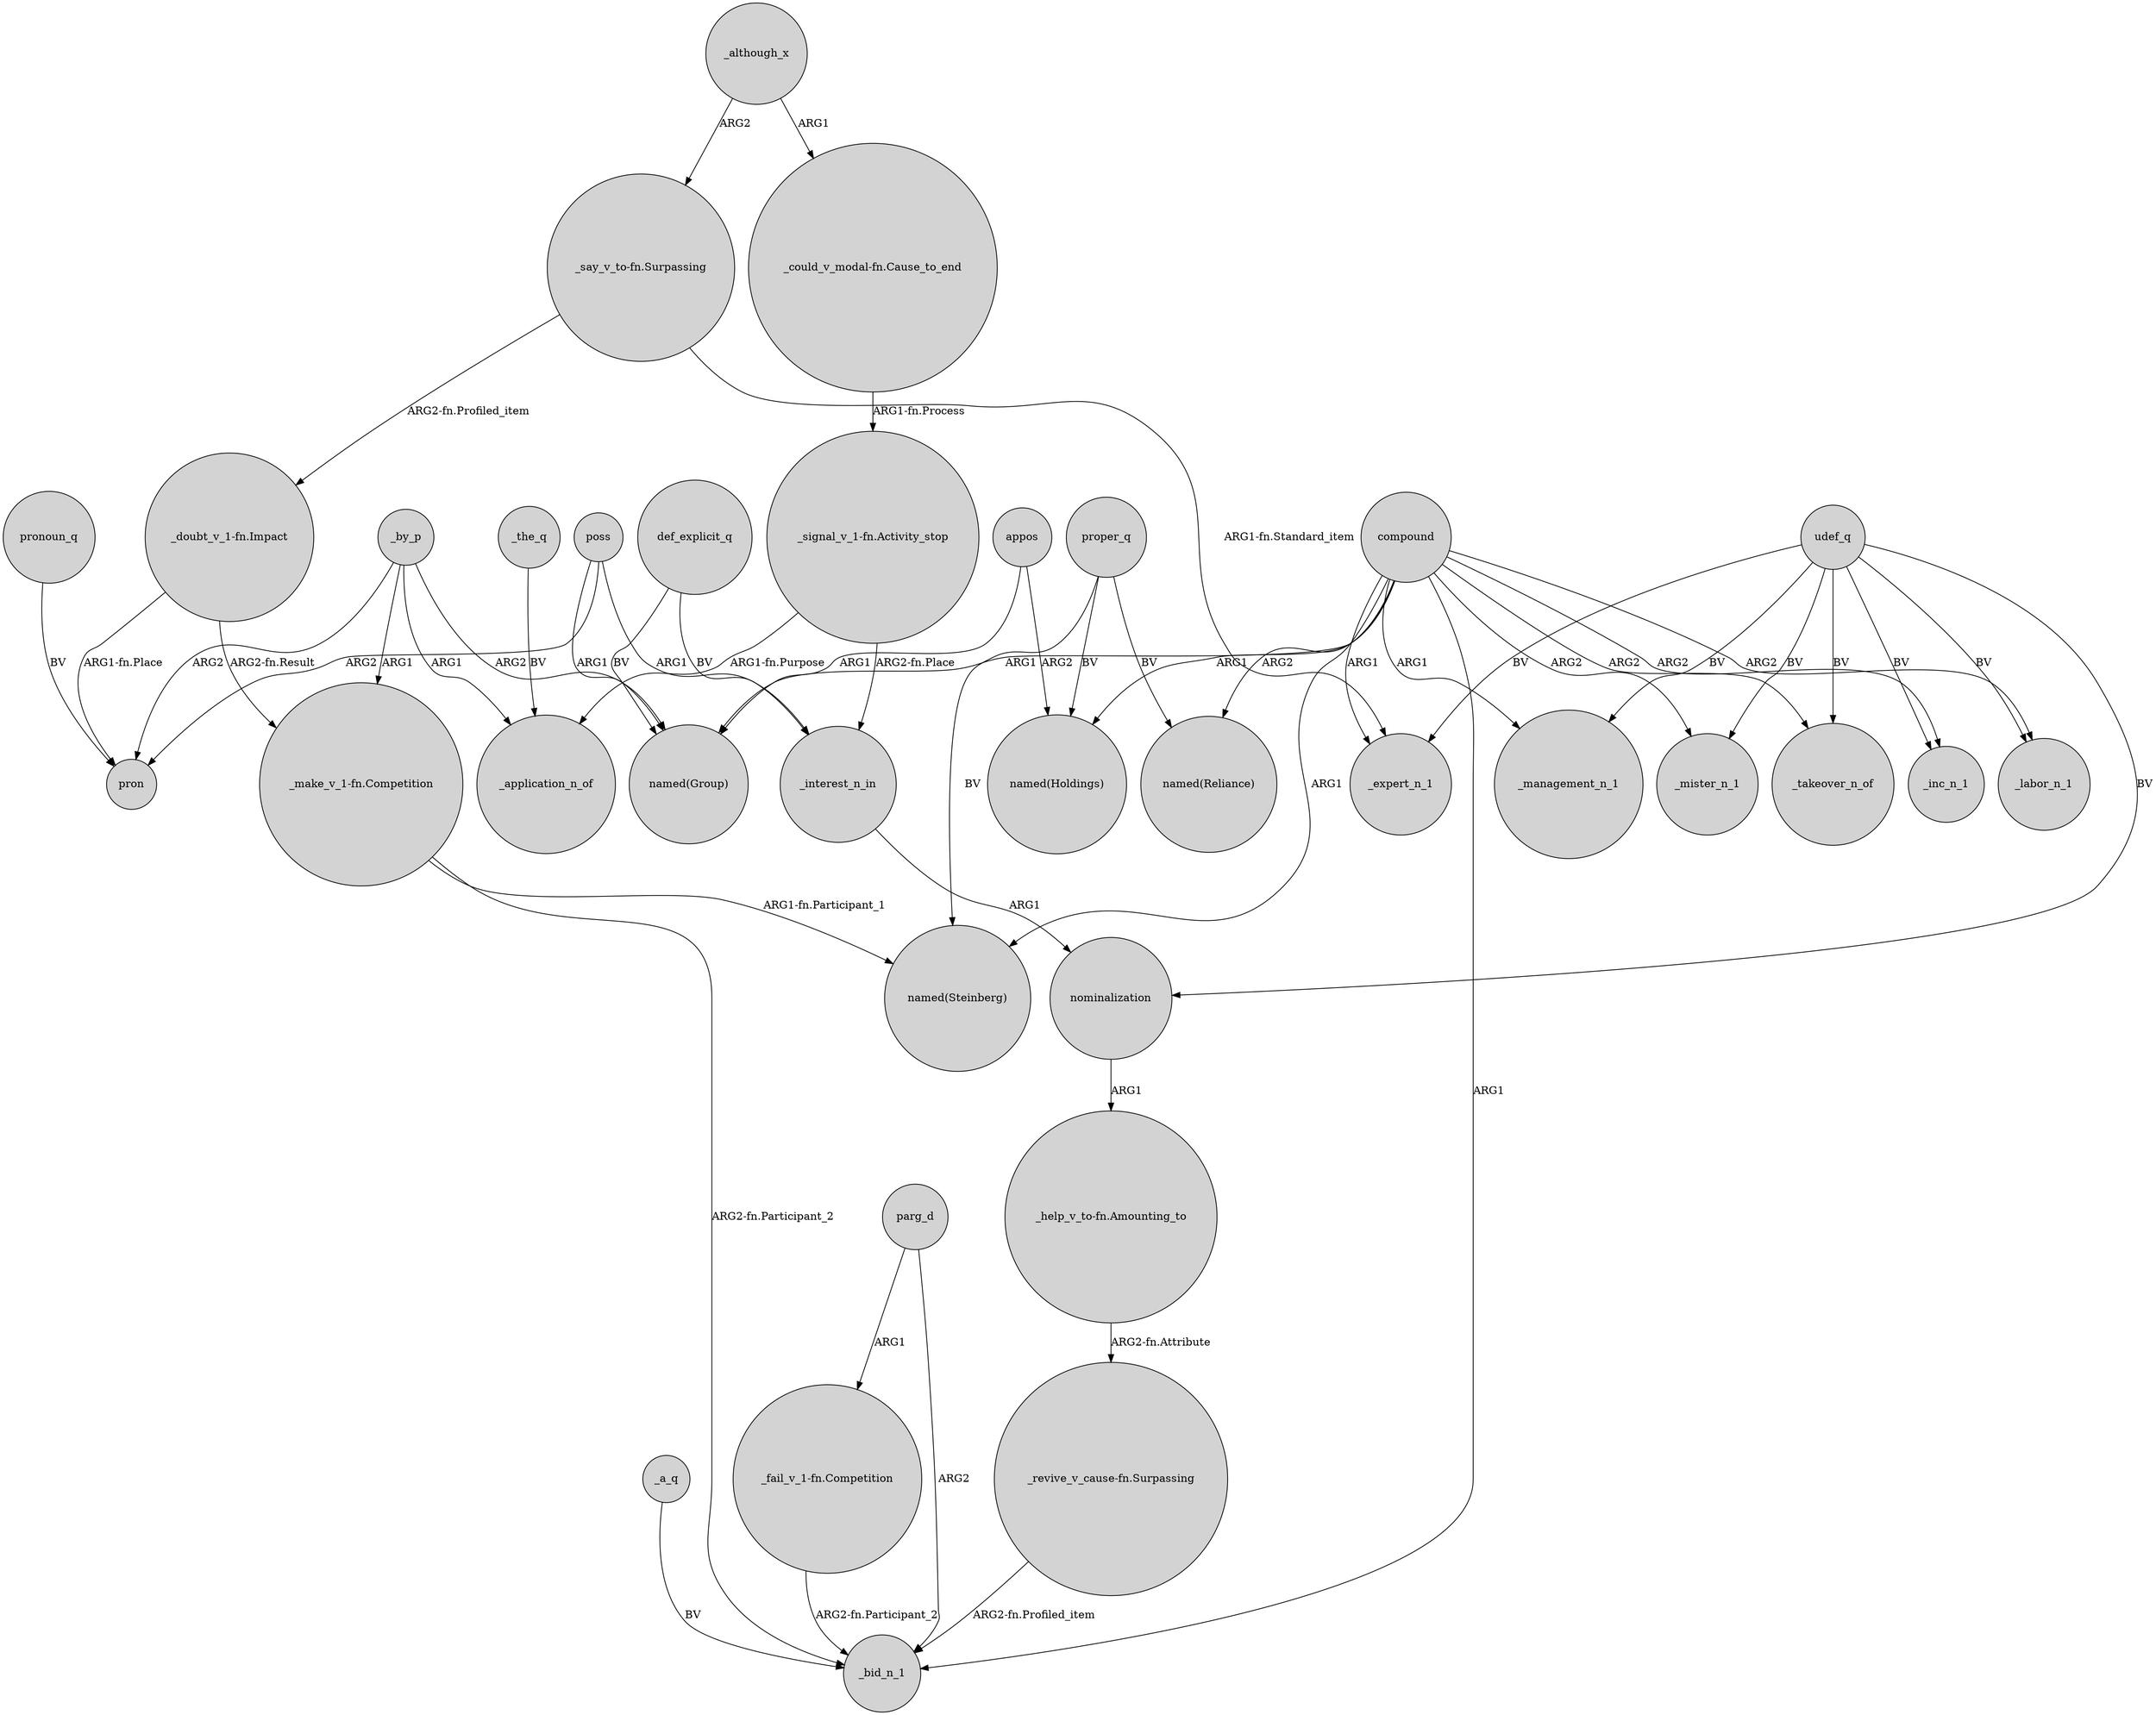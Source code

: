 digraph {
	node [shape=circle style=filled]
	_a_q -> _bid_n_1 [label=BV]
	"_could_v_modal-fn.Cause_to_end" -> "_signal_v_1-fn.Activity_stop" [label="ARG1-fn.Process"]
	"_signal_v_1-fn.Activity_stop" -> _application_n_of [label="ARG1-fn.Purpose"]
	compound -> _mister_n_1 [label=ARG2]
	"_fail_v_1-fn.Competition" -> _bid_n_1 [label="ARG2-fn.Participant_2"]
	_by_p -> pron [label=ARG2]
	_by_p -> "_make_v_1-fn.Competition" [label=ARG1]
	_by_p -> _application_n_of [label=ARG1]
	nominalization -> "_help_v_to-fn.Amounting_to" [label=ARG1]
	def_explicit_q -> _interest_n_in [label=BV]
	"_doubt_v_1-fn.Impact" -> "_make_v_1-fn.Competition" [label="ARG2-fn.Result"]
	compound -> "named(Group)" [label=ARG1]
	"_doubt_v_1-fn.Impact" -> pron [label="ARG1-fn.Place"]
	compound -> _expert_n_1 [label=ARG1]
	udef_q -> nominalization [label=BV]
	"_say_v_to-fn.Surpassing" -> _expert_n_1 [label="ARG1-fn.Standard_item"]
	"_make_v_1-fn.Competition" -> "named(Steinberg)" [label="ARG1-fn.Participant_1"]
	parg_d -> "_fail_v_1-fn.Competition" [label=ARG1]
	udef_q -> _mister_n_1 [label=BV]
	def_explicit_q -> "named(Group)" [label=BV]
	_the_q -> _application_n_of [label=BV]
	_by_p -> "named(Group)" [label=ARG2]
	_although_x -> "_could_v_modal-fn.Cause_to_end" [label=ARG1]
	udef_q -> _management_n_1 [label=BV]
	pronoun_q -> pron [label=BV]
	udef_q -> _takeover_n_of [label=BV]
	udef_q -> _inc_n_1 [label=BV]
	proper_q -> "named(Holdings)" [label=BV]
	poss -> pron [label=ARG2]
	proper_q -> "named(Reliance)" [label=BV]
	compound -> _inc_n_1 [label=ARG2]
	poss -> "named(Group)" [label=ARG1]
	poss -> _interest_n_in [label=ARG1]
	"_signal_v_1-fn.Activity_stop" -> _interest_n_in [label="ARG2-fn.Place"]
	compound -> _management_n_1 [label=ARG1]
	"_say_v_to-fn.Surpassing" -> "_doubt_v_1-fn.Impact" [label="ARG2-fn.Profiled_item"]
	"_help_v_to-fn.Amounting_to" -> "_revive_v_cause-fn.Surpassing" [label="ARG2-fn.Attribute"]
	"_revive_v_cause-fn.Surpassing" -> _bid_n_1 [label="ARG2-fn.Profiled_item"]
	parg_d -> _bid_n_1 [label=ARG2]
	_although_x -> "_say_v_to-fn.Surpassing" [label=ARG2]
	proper_q -> "named(Steinberg)" [label=BV]
	udef_q -> _expert_n_1 [label=BV]
	compound -> _labor_n_1 [label=ARG2]
	compound -> "named(Reliance)" [label=ARG2]
	_interest_n_in -> nominalization [label=ARG1]
	udef_q -> _labor_n_1 [label=BV]
	compound -> "named(Steinberg)" [label=ARG1]
	compound -> "named(Holdings)" [label=ARG1]
	appos -> "named(Holdings)" [label=ARG2]
	compound -> _takeover_n_of [label=ARG2]
	"_make_v_1-fn.Competition" -> _bid_n_1 [label="ARG2-fn.Participant_2"]
	appos -> "named(Group)" [label=ARG1]
	compound -> _bid_n_1 [label=ARG1]
}
